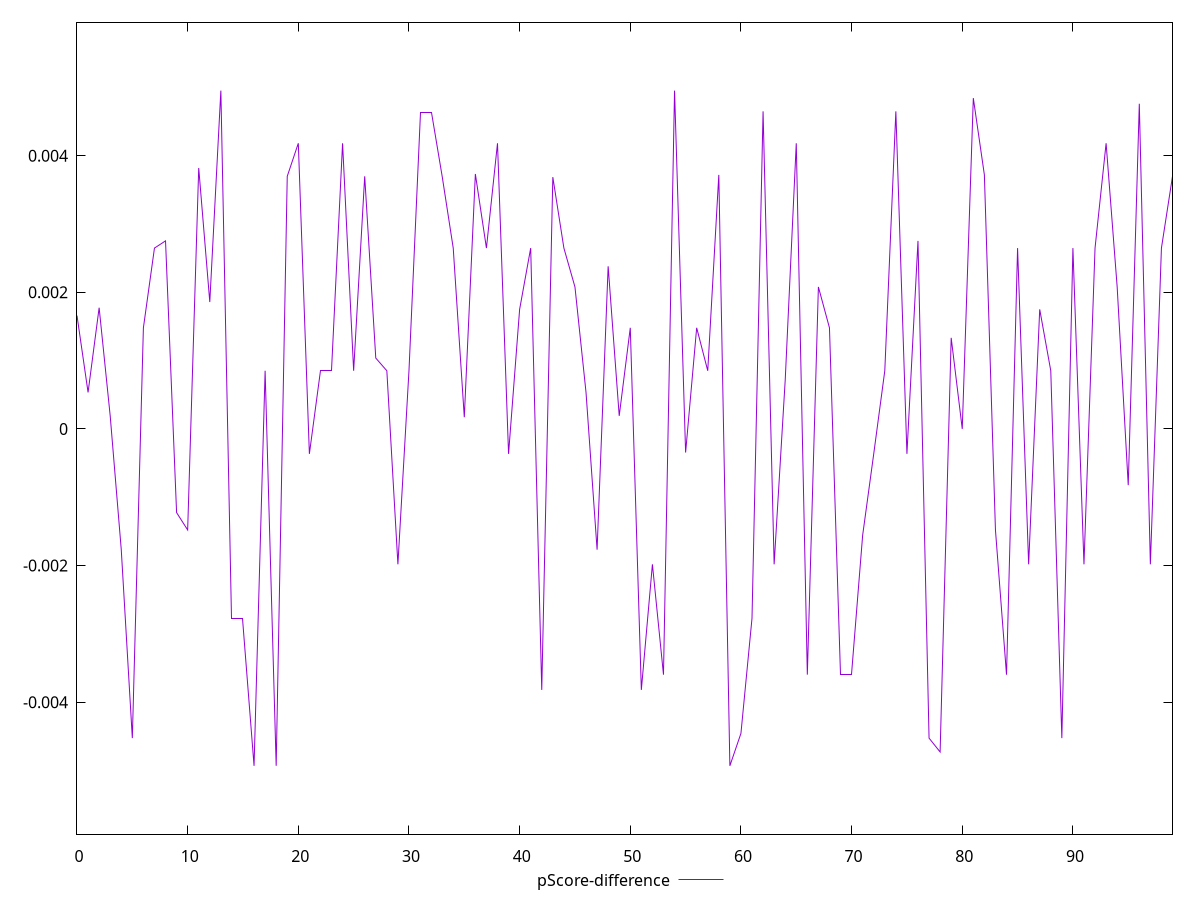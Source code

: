 reset

$pScoreDifference <<EOF
0 0.0016583177906399627
1 0.0005342219578541307
2 0.0017738731402565655
3 0.00019072068583270152
4 -0.0017680079343623811
5 -0.004526535494477901
6 0.0014796308990092655
7 0.002646666879303372
8 0.0027521983514116055
9 -0.001225256415974929
10 -0.0014794423933552903
11 0.003819570579186693
12 0.0018569718307943628
13 0.004951707034809072
14 -0.002773119842727101
15 -0.002773119842727101
16 -0.004931822957321863
17 0.0008507430743767141
18 -0.004931822957321863
19 0.0036973680837035783
20 0.004180911427837053
21 -0.00036568426134797605
22 0.0008507430743767141
23 0.0008507430743767141
24 0.004180911427837053
25 0.0008507430743767141
26 0.0036973680837035783
27 0.0010366451517385133
28 0.0008507430743767141
29 -0.0019824163247981197
30 0.0008507430743767141
31 0.0046375893622611075
32 0.0046375893622611075
33 0.0036973680837035783
34 0.002646666879303372
35 0.0001706714116187502
36 0.003731128396951
37 0.002646666879303372
38 0.004180911427837053
39 -0.00036568426134797605
40 0.0017497961668426765
41 0.002646666879303372
42 -0.003820488846306036
43 0.003685417052522233
44 0.002646666879303372
45 0.002078044736882445
46 0.0005342219578541307
47 -0.0017680079343623811
48 0.002380450947402357
49 0.00019072068583270152
50 0.0014796308990092655
51 -0.003820488846306036
52 -0.0019824163247981197
53 -0.0035979075473533406
54 0.004951707034809072
55 -0.00034613747305778375
56 0.0014796308990092655
57 0.0008507430743767141
58 0.0037182073683034167
59 -0.004931822957321863
60 -0.004457294252225408
61 -0.002773119842727101
62 0.004648231415178894
63 -0.0019824163247981197
64 0.0007106198420188115
65 0.004180911427837053
66 -0.0035979075473533406
67 0.002078044736882445
68 0.0014796308990092655
69 -0.0035979075473533406
70 -0.0035979075473533406
71 -0.0015558453569847197
72 -0.00036568426134797605
73 0.0008507430743767141
74 0.004648231415178894
75 -0.00036568426134797605
76 0.0027521983514116055
77 -0.004526535494477901
78 -0.004729327755706447
79 0.0013331823955295974
80 -6.859614753995658e-8
81 0.0048421542305217
82 0.0037182073683034167
83 -0.0014794423933552903
84 -0.0035979075473533406
85 0.002646666879303372
86 -0.0019824163247981197
87 0.0017497961668426765
88 0.0008507430743767141
89 -0.004526535494477901
90 0.002646666879303372
91 -0.0019824163247981197
92 0.002646666879303372
93 0.004180911427837053
94 0.002078044736882445
95 -0.000823674312371625
96 0.004759762996895844
97 -0.0019824163247981197
98 0.002646666879303372
99 0.0036973680837035783
EOF

set key outside below
set xrange [0:99]
set yrange [-0.005931822957321863:0.005951707034809072]
set trange [-0.005931822957321863:0.005951707034809072]
set terminal svg size 640, 500 enhanced background rgb 'white'
set output "report_00019_2021-02-10T18-14-37.922Z//max-potential-fid/samples/pages+cached+noadtech+nomedia+nocss/pScore-difference/values.svg"

plot $pScoreDifference title "pScore-difference" with line

reset
